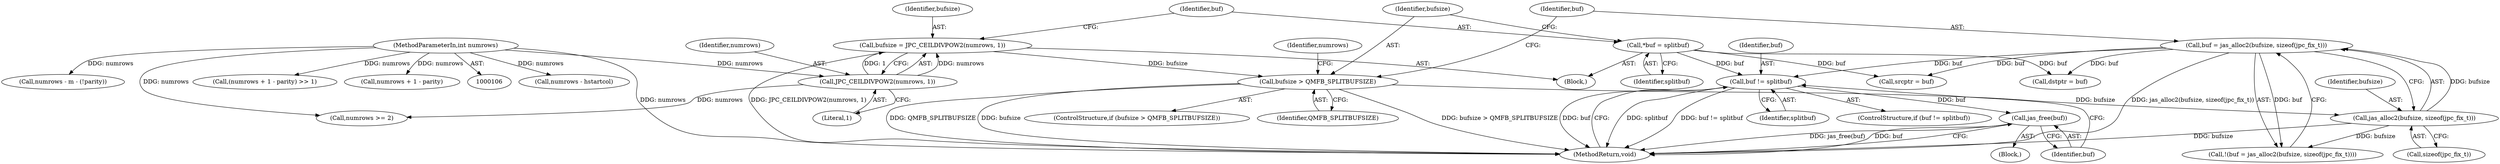 digraph "0_jasper_4a59cfaf9ab3d48fca4a15c0d2674bf7138e3d1a_2@pointer" {
"1000340" [label="(Call,buf != splitbuf)"];
"1000139" [label="(Call,buf = jas_alloc2(bufsize, sizeof(jpc_fix_t)))"];
"1000141" [label="(Call,jas_alloc2(bufsize, sizeof(jpc_fix_t)))"];
"1000133" [label="(Call,bufsize > QMFB_SPLITBUFSIZE)"];
"1000114" [label="(Call,bufsize = JPC_CEILDIVPOW2(numrows, 1))"];
"1000116" [label="(Call,JPC_CEILDIVPOW2(numrows, 1))"];
"1000108" [label="(MethodParameterIn,int numrows)"];
"1000121" [label="(Call,*buf = splitbuf)"];
"1000344" [label="(Call,jas_free(buf))"];
"1000108" [label="(MethodParameterIn,int numrows)"];
"1000116" [label="(Call,JPC_CEILDIVPOW2(numrows, 1))"];
"1000343" [label="(Block,)"];
"1000142" [label="(Identifier,bufsize)"];
"1000117" [label="(Identifier,numrows)"];
"1000138" [label="(Call,!(buf = jas_alloc2(bufsize, sizeof(jpc_fix_t))))"];
"1000163" [label="(Call,numrows - hstartcol)"];
"1000243" [label="(Call,numrows - m - (!parity))"];
"1000340" [label="(Call,buf != splitbuf)"];
"1000114" [label="(Call,bufsize = JPC_CEILDIVPOW2(numrows, 1))"];
"1000115" [label="(Identifier,bufsize)"];
"1000133" [label="(Call,bufsize > QMFB_SPLITBUFSIZE)"];
"1000118" [label="(Literal,1)"];
"1000141" [label="(Call,jas_alloc2(bufsize, sizeof(jpc_fix_t)))"];
"1000135" [label="(Identifier,QMFB_SPLITBUFSIZE)"];
"1000123" [label="(Identifier,splitbuf)"];
"1000346" [label="(MethodReturn,void)"];
"1000342" [label="(Identifier,splitbuf)"];
"1000345" [label="(Identifier,buf)"];
"1000112" [label="(Block,)"];
"1000149" [label="(Identifier,numrows)"];
"1000339" [label="(ControlStructure,if (buf != splitbuf))"];
"1000344" [label="(Call,jas_free(buf))"];
"1000341" [label="(Identifier,buf)"];
"1000134" [label="(Identifier,bufsize)"];
"1000296" [label="(Call,srcptr = buf)"];
"1000121" [label="(Call,*buf = splitbuf)"];
"1000139" [label="(Call,buf = jas_alloc2(bufsize, sizeof(jpc_fix_t)))"];
"1000169" [label="(Call,dstptr = buf)"];
"1000122" [label="(Identifier,buf)"];
"1000143" [label="(Call,sizeof(jpc_fix_t))"];
"1000148" [label="(Call,numrows >= 2)"];
"1000154" [label="(Call,(numrows + 1 - parity) >> 1)"];
"1000155" [label="(Call,numrows + 1 - parity)"];
"1000132" [label="(ControlStructure,if (bufsize > QMFB_SPLITBUFSIZE))"];
"1000140" [label="(Identifier,buf)"];
"1000340" -> "1000339"  [label="AST: "];
"1000340" -> "1000342"  [label="CFG: "];
"1000341" -> "1000340"  [label="AST: "];
"1000342" -> "1000340"  [label="AST: "];
"1000345" -> "1000340"  [label="CFG: "];
"1000346" -> "1000340"  [label="CFG: "];
"1000340" -> "1000346"  [label="DDG: splitbuf"];
"1000340" -> "1000346"  [label="DDG: buf != splitbuf"];
"1000340" -> "1000346"  [label="DDG: buf"];
"1000139" -> "1000340"  [label="DDG: buf"];
"1000121" -> "1000340"  [label="DDG: buf"];
"1000340" -> "1000344"  [label="DDG: buf"];
"1000139" -> "1000138"  [label="AST: "];
"1000139" -> "1000141"  [label="CFG: "];
"1000140" -> "1000139"  [label="AST: "];
"1000141" -> "1000139"  [label="AST: "];
"1000138" -> "1000139"  [label="CFG: "];
"1000139" -> "1000346"  [label="DDG: jas_alloc2(bufsize, sizeof(jpc_fix_t))"];
"1000139" -> "1000138"  [label="DDG: buf"];
"1000141" -> "1000139"  [label="DDG: bufsize"];
"1000139" -> "1000169"  [label="DDG: buf"];
"1000139" -> "1000296"  [label="DDG: buf"];
"1000141" -> "1000143"  [label="CFG: "];
"1000142" -> "1000141"  [label="AST: "];
"1000143" -> "1000141"  [label="AST: "];
"1000141" -> "1000346"  [label="DDG: bufsize"];
"1000141" -> "1000138"  [label="DDG: bufsize"];
"1000133" -> "1000141"  [label="DDG: bufsize"];
"1000133" -> "1000132"  [label="AST: "];
"1000133" -> "1000135"  [label="CFG: "];
"1000134" -> "1000133"  [label="AST: "];
"1000135" -> "1000133"  [label="AST: "];
"1000140" -> "1000133"  [label="CFG: "];
"1000149" -> "1000133"  [label="CFG: "];
"1000133" -> "1000346"  [label="DDG: bufsize"];
"1000133" -> "1000346"  [label="DDG: bufsize > QMFB_SPLITBUFSIZE"];
"1000133" -> "1000346"  [label="DDG: QMFB_SPLITBUFSIZE"];
"1000114" -> "1000133"  [label="DDG: bufsize"];
"1000114" -> "1000112"  [label="AST: "];
"1000114" -> "1000116"  [label="CFG: "];
"1000115" -> "1000114"  [label="AST: "];
"1000116" -> "1000114"  [label="AST: "];
"1000122" -> "1000114"  [label="CFG: "];
"1000114" -> "1000346"  [label="DDG: JPC_CEILDIVPOW2(numrows, 1)"];
"1000116" -> "1000114"  [label="DDG: numrows"];
"1000116" -> "1000114"  [label="DDG: 1"];
"1000116" -> "1000118"  [label="CFG: "];
"1000117" -> "1000116"  [label="AST: "];
"1000118" -> "1000116"  [label="AST: "];
"1000108" -> "1000116"  [label="DDG: numrows"];
"1000116" -> "1000148"  [label="DDG: numrows"];
"1000108" -> "1000106"  [label="AST: "];
"1000108" -> "1000346"  [label="DDG: numrows"];
"1000108" -> "1000148"  [label="DDG: numrows"];
"1000108" -> "1000154"  [label="DDG: numrows"];
"1000108" -> "1000155"  [label="DDG: numrows"];
"1000108" -> "1000163"  [label="DDG: numrows"];
"1000108" -> "1000243"  [label="DDG: numrows"];
"1000121" -> "1000112"  [label="AST: "];
"1000121" -> "1000123"  [label="CFG: "];
"1000122" -> "1000121"  [label="AST: "];
"1000123" -> "1000121"  [label="AST: "];
"1000134" -> "1000121"  [label="CFG: "];
"1000121" -> "1000169"  [label="DDG: buf"];
"1000121" -> "1000296"  [label="DDG: buf"];
"1000344" -> "1000343"  [label="AST: "];
"1000344" -> "1000345"  [label="CFG: "];
"1000345" -> "1000344"  [label="AST: "];
"1000346" -> "1000344"  [label="CFG: "];
"1000344" -> "1000346"  [label="DDG: jas_free(buf)"];
"1000344" -> "1000346"  [label="DDG: buf"];
}
